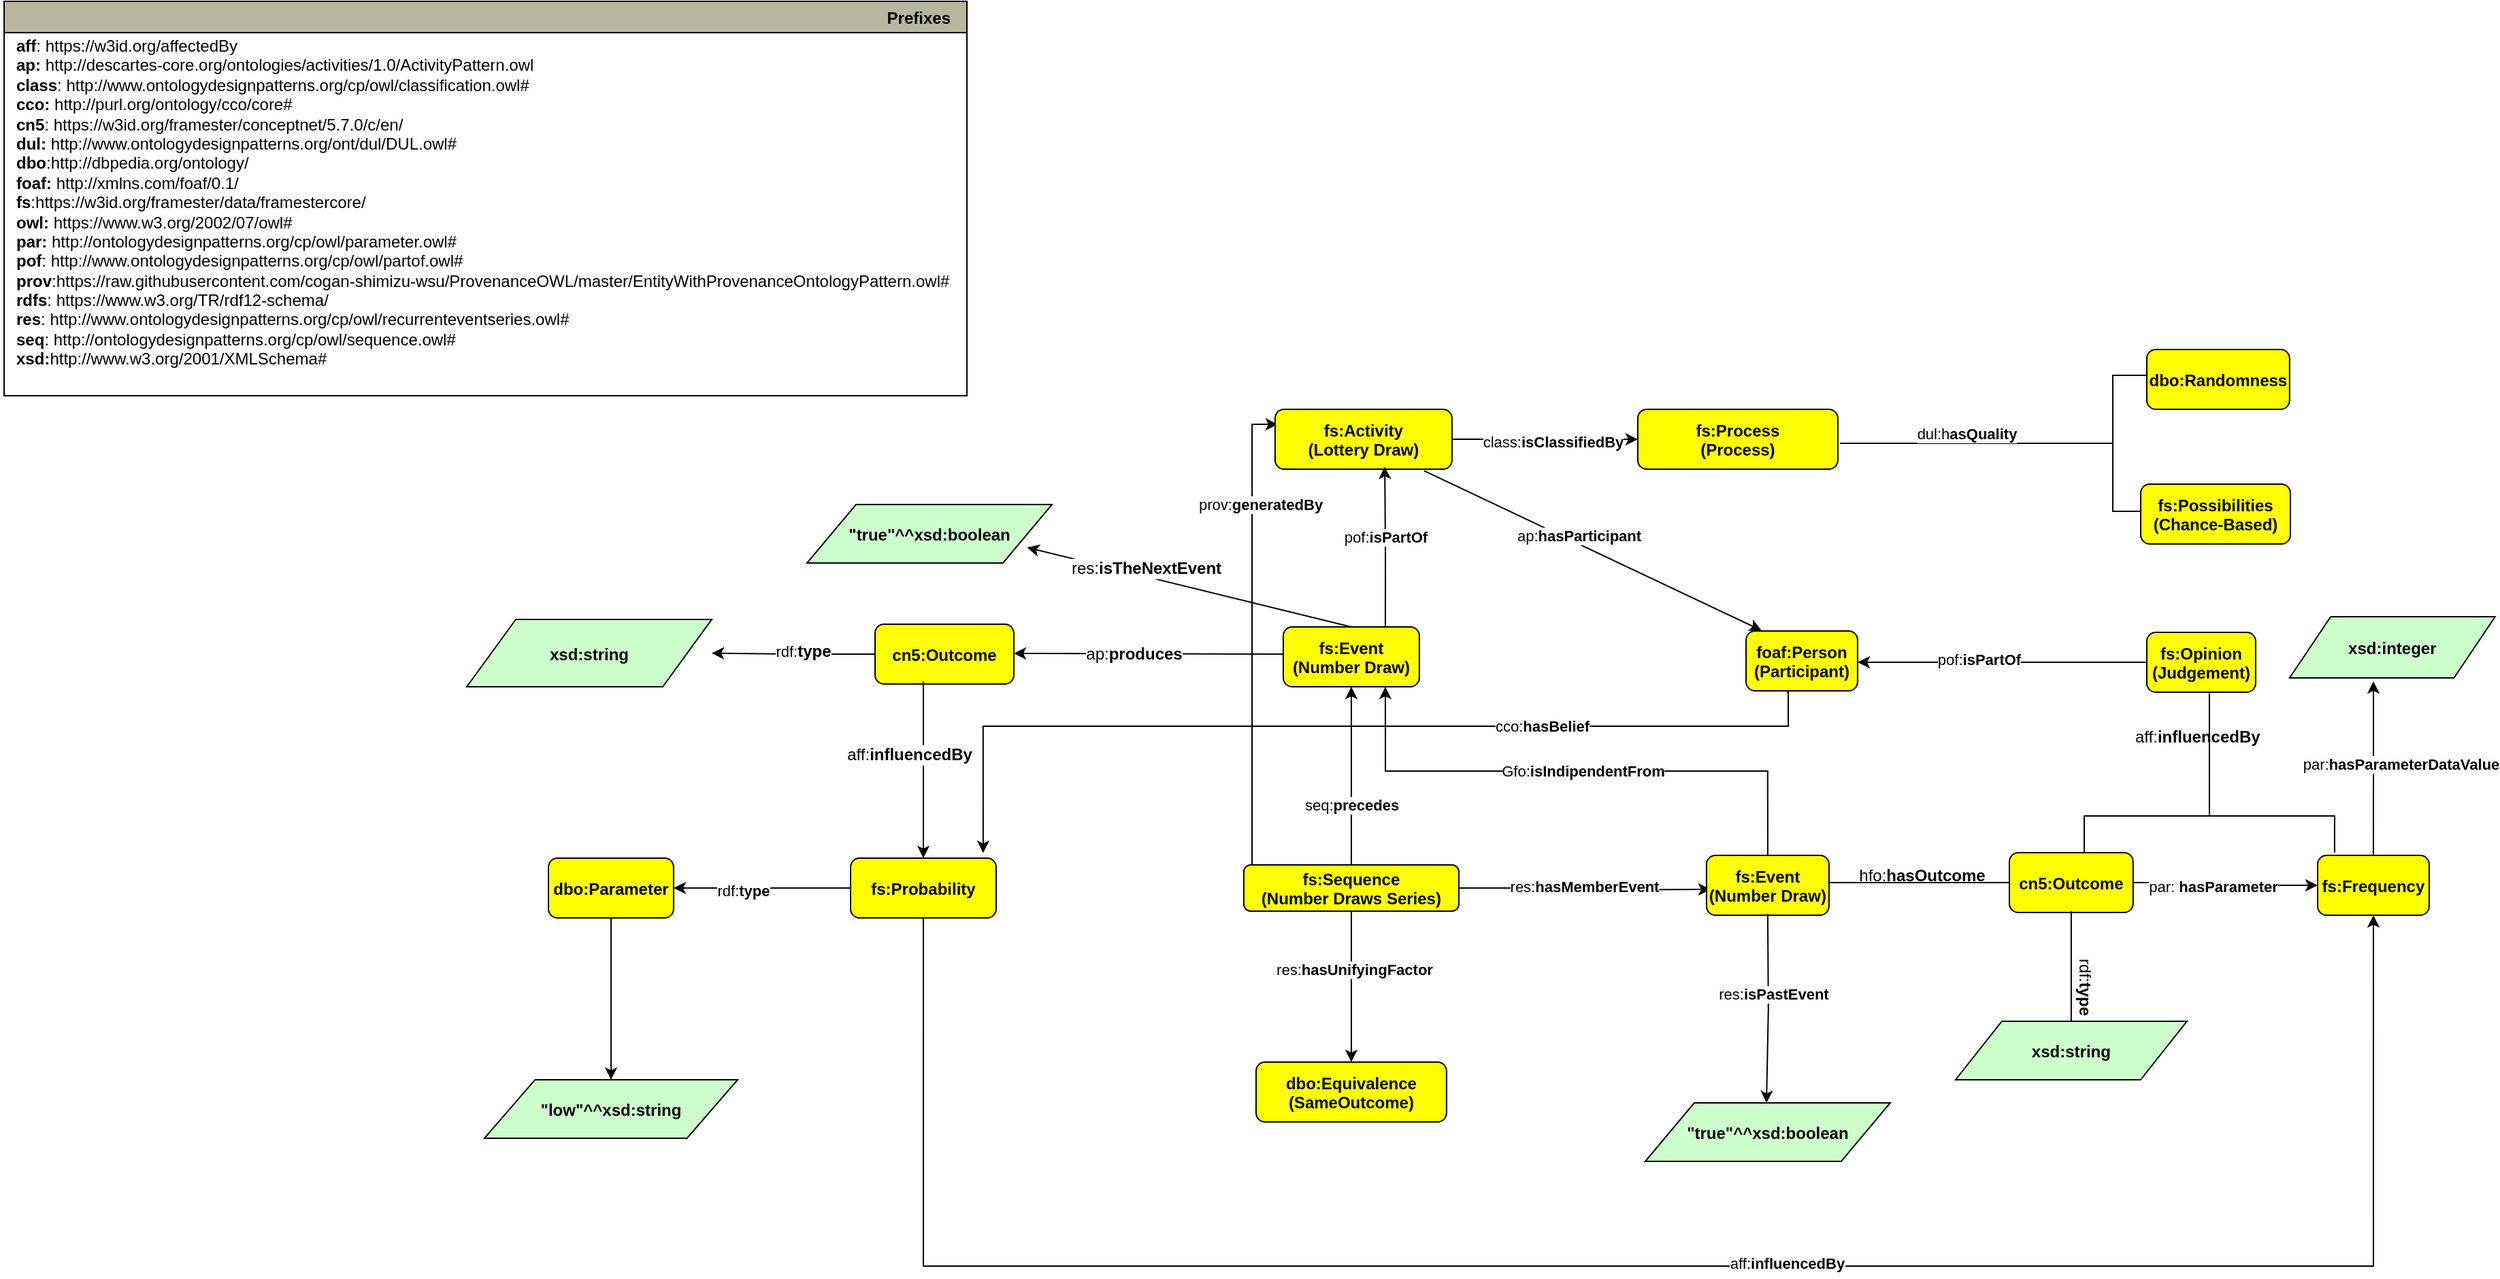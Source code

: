 <mxfile version="22.1.0" type="device">
  <diagram id="Zw8teMte6me5rYNHnaHX" name="Page-1">
    <mxGraphModel dx="1877" dy="581" grid="1" gridSize="10" guides="1" tooltips="1" connect="1" arrows="1" fold="1" page="1" pageScale="1" pageWidth="827" pageHeight="1169" math="0" shadow="0">
      <root>
        <mxCell id="0" />
        <mxCell id="1" parent="0" />
        <mxCell id="9CHXlj7oDI2Sfz7KYW_z-1" style="edgeStyle=orthogonalEdgeStyle;rounded=0;orthogonalLoop=1;jettySize=auto;html=1;" parent="1" source="9CHXlj7oDI2Sfz7KYW_z-42" target="9CHXlj7oDI2Sfz7KYW_z-9" edge="1">
          <mxGeometry relative="1" as="geometry">
            <mxPoint x="738.94" y="750" as="sourcePoint" />
          </mxGeometry>
        </mxCell>
        <mxCell id="9CHXlj7oDI2Sfz7KYW_z-2" value="class:&lt;b style=&quot;border-color: var(--border-color);&quot;&gt;isClassifiedBy&lt;/b&gt;" style="edgeLabel;html=1;align=center;verticalAlign=middle;resizable=0;points=[];" parent="9CHXlj7oDI2Sfz7KYW_z-1" vertex="1" connectable="0">
          <mxGeometry x="0.079" y="-2" relative="1" as="geometry">
            <mxPoint as="offset" />
          </mxGeometry>
        </mxCell>
        <mxCell id="9CHXlj7oDI2Sfz7KYW_z-3" value="fs:Event&#xa;(Number Draw)" style="graphMlID=n4;shape=rect;rounded=1;arcsize=30;fillColor=#ffff00;strokeColor=#000000;strokeWidth=1.0;fontStyle=1" parent="1" vertex="1">
          <mxGeometry x="689.95" y="800" width="100" height="44" as="geometry" />
        </mxCell>
        <mxCell id="oJPYlwBUDY8PVrJOYScc-43" style="edgeStyle=orthogonalEdgeStyle;rounded=0;orthogonalLoop=1;jettySize=auto;html=1;entryX=0.911;entryY=-0.086;entryDx=0;entryDy=0;entryPerimeter=0;" parent="1" target="9CHXlj7oDI2Sfz7KYW_z-10" edge="1">
          <mxGeometry relative="1" as="geometry">
            <mxPoint x="1060" y="848" as="sourcePoint" />
            <mxPoint x="470" y="960" as="targetPoint" />
            <Array as="points">
              <mxPoint x="1061" y="848" />
              <mxPoint x="1061" y="873" />
              <mxPoint x="469" y="873" />
            </Array>
          </mxGeometry>
        </mxCell>
        <mxCell id="oJPYlwBUDY8PVrJOYScc-47" value="&lt;span style=&quot;border-color: var(--border-color);&quot;&gt;cco:&lt;/span&gt;&lt;b style=&quot;border-color: var(--border-color);&quot;&gt;hasBelief&lt;/b&gt;" style="edgeLabel;html=1;align=center;verticalAlign=middle;resizable=0;points=[];" parent="oJPYlwBUDY8PVrJOYScc-43" vertex="1" connectable="0">
          <mxGeometry x="-0.519" relative="1" as="geometry">
            <mxPoint x="-36" as="offset" />
          </mxGeometry>
        </mxCell>
        <mxCell id="9CHXlj7oDI2Sfz7KYW_z-8" value="foaf:Person&#xa;(Participant)" style="graphMlID=n4;shape=rect;rounded=1;arcsize=30;fillColor=#ffff00;strokeColor=#000000;strokeWidth=1.0;fontStyle=1" parent="1" vertex="1">
          <mxGeometry x="1030" y="803" width="81.968" height="44" as="geometry" />
        </mxCell>
        <mxCell id="9CHXlj7oDI2Sfz7KYW_z-9" value="fs:Process&#xa;(Process)" style="graphMlID=n4;shape=rect;rounded=1;arcsize=30;fillColor=#ffff00;strokeColor=#000000;strokeWidth=1.0;fontStyle=1" parent="1" vertex="1">
          <mxGeometry x="950.44" y="640" width="147.01" height="44" as="geometry" />
        </mxCell>
        <mxCell id="oJPYlwBUDY8PVrJOYScc-23" style="edgeStyle=orthogonalEdgeStyle;rounded=0;orthogonalLoop=1;jettySize=auto;html=1;exitX=0.5;exitY=1;exitDx=0;exitDy=0;entryX=0.5;entryY=1;entryDx=0;entryDy=0;" parent="1" source="9CHXlj7oDI2Sfz7KYW_z-10" target="oJPYlwBUDY8PVrJOYScc-6" edge="1">
          <mxGeometry relative="1" as="geometry">
            <Array as="points">
              <mxPoint x="426" y="1270" />
              <mxPoint x="1491" y="1270" />
            </Array>
          </mxGeometry>
        </mxCell>
        <mxCell id="oJPYlwBUDY8PVrJOYScc-24" value="aff:&lt;b&gt;influencedBy&lt;/b&gt;" style="edgeLabel;html=1;align=center;verticalAlign=middle;resizable=0;points=[];" parent="oJPYlwBUDY8PVrJOYScc-23" vertex="1" connectable="0">
          <mxGeometry x="0.164" y="2" relative="1" as="geometry">
            <mxPoint x="-29" as="offset" />
          </mxGeometry>
        </mxCell>
        <mxCell id="oJPYlwBUDY8PVrJOYScc-35" style="edgeStyle=orthogonalEdgeStyle;rounded=0;orthogonalLoop=1;jettySize=auto;html=1;exitX=0;exitY=0.5;exitDx=0;exitDy=0;entryX=1;entryY=0.5;entryDx=0;entryDy=0;" parent="1" source="9CHXlj7oDI2Sfz7KYW_z-10" target="oJPYlwBUDY8PVrJOYScc-34" edge="1">
          <mxGeometry relative="1" as="geometry" />
        </mxCell>
        <mxCell id="oJPYlwBUDY8PVrJOYScc-36" value="rdf:&lt;b&gt;type&lt;/b&gt;" style="edgeLabel;html=1;align=center;verticalAlign=middle;resizable=0;points=[];" parent="oJPYlwBUDY8PVrJOYScc-35" vertex="1" connectable="0">
          <mxGeometry x="0.218" y="2" relative="1" as="geometry">
            <mxPoint as="offset" />
          </mxGeometry>
        </mxCell>
        <mxCell id="9CHXlj7oDI2Sfz7KYW_z-10" value="fs:Probability" style="graphMlID=n4;shape=rect;rounded=1;arcsize=30;fillColor=#ffff00;strokeColor=#000000;strokeWidth=1.0;fontStyle=1" parent="1" vertex="1">
          <mxGeometry x="372" y="970" width="106.97" height="44" as="geometry" />
        </mxCell>
        <mxCell id="9CHXlj7oDI2Sfz7KYW_z-13" style="edgeStyle=orthogonalEdgeStyle;rounded=0;orthogonalLoop=1;jettySize=auto;html=1;exitX=0.5;exitY=0;exitDx=0;exitDy=0;entryX=0.5;entryY=1;entryDx=0;entryDy=0;" parent="1" source="9CHXlj7oDI2Sfz7KYW_z-17" target="9CHXlj7oDI2Sfz7KYW_z-3" edge="1">
          <mxGeometry relative="1" as="geometry" />
        </mxCell>
        <mxCell id="9CHXlj7oDI2Sfz7KYW_z-14" value="seq:&lt;b&gt;precedes&lt;/b&gt;" style="edgeLabel;html=1;align=center;verticalAlign=middle;resizable=0;points=[];" parent="9CHXlj7oDI2Sfz7KYW_z-13" vertex="1" connectable="0">
          <mxGeometry x="0.049" y="3" relative="1" as="geometry">
            <mxPoint x="3" y="24" as="offset" />
          </mxGeometry>
        </mxCell>
        <mxCell id="9CHXlj7oDI2Sfz7KYW_z-15" style="edgeStyle=orthogonalEdgeStyle;rounded=0;orthogonalLoop=1;jettySize=auto;html=1;exitX=1;exitY=0.5;exitDx=0;exitDy=0;" parent="1" source="9CHXlj7oDI2Sfz7KYW_z-17" edge="1">
          <mxGeometry relative="1" as="geometry">
            <mxPoint x="1003.94" y="993.0" as="targetPoint" />
          </mxGeometry>
        </mxCell>
        <mxCell id="9CHXlj7oDI2Sfz7KYW_z-16" value="res:&lt;b style=&quot;border-color: var(--border-color);&quot;&gt;hasMemberEvent&lt;/b&gt;" style="edgeLabel;html=1;align=center;verticalAlign=middle;resizable=0;points=[];" parent="9CHXlj7oDI2Sfz7KYW_z-15" vertex="1" connectable="0">
          <mxGeometry x="-0.021" y="1" relative="1" as="geometry">
            <mxPoint as="offset" />
          </mxGeometry>
        </mxCell>
        <mxCell id="M7dF_7UTcZpXlqOXVH3X-3" style="edgeStyle=orthogonalEdgeStyle;rounded=0;orthogonalLoop=1;jettySize=auto;html=1;exitX=0;exitY=0;exitDx=0;exitDy=0;entryX=0;entryY=0.25;entryDx=0;entryDy=0;" parent="1" edge="1">
          <mxGeometry relative="1" as="geometry">
            <Array as="points">
              <mxPoint x="667" y="976" />
              <mxPoint x="667" y="651" />
            </Array>
            <mxPoint x="665.94" y="975" as="sourcePoint" />
            <mxPoint x="685.94" y="651" as="targetPoint" />
          </mxGeometry>
        </mxCell>
        <mxCell id="M7dF_7UTcZpXlqOXVH3X-4" value="prov:&lt;b&gt;generatedBy&lt;/b&gt;" style="edgeLabel;html=1;align=center;verticalAlign=middle;resizable=0;points=[];" parent="M7dF_7UTcZpXlqOXVH3X-3" vertex="1" connectable="0">
          <mxGeometry x="0.237" y="1" relative="1" as="geometry">
            <mxPoint x="7" y="-54" as="offset" />
          </mxGeometry>
        </mxCell>
        <mxCell id="9CHXlj7oDI2Sfz7KYW_z-17" value="fs:Sequence&#xa;(Number Draws Series)" style="graphMlID=n4;shape=rect;rounded=1;arcsize=30;fillColor=#ffff00;strokeColor=#000000;strokeWidth=1.0;fontStyle=1" parent="1" vertex="1">
          <mxGeometry x="660.94" y="975" width="158.02" height="34" as="geometry" />
        </mxCell>
        <mxCell id="9CHXlj7oDI2Sfz7KYW_z-22" value="xsd:integer" style="graphMlID=n6;shape=parallelogram;fillColor=#ccffcc;strokeColor=#000000;strokeWidth=1.0;fontStyle=1" parent="1" vertex="1">
          <mxGeometry x="1429.4" y="792.5" width="151" height="45" as="geometry" />
        </mxCell>
        <mxCell id="9CHXlj7oDI2Sfz7KYW_z-23" style="rounded=0;orthogonalLoop=1;jettySize=auto;html=1;exitX=0;exitY=0.5;exitDx=0;exitDy=0;exitPerimeter=0;edgeStyle=orthogonalEdgeStyle;strokeColor=none;" parent="1" edge="1">
          <mxGeometry relative="1" as="geometry">
            <mxPoint x="1248.94" y="980" as="targetPoint" />
            <mxPoint x="1228.94" y="988" as="sourcePoint" />
          </mxGeometry>
        </mxCell>
        <mxCell id="9CHXlj7oDI2Sfz7KYW_z-28" value="Prefixes" style="graphMlID=n0;shape=swimlane;startSize=23;fillColor=#b7b69e;strokeColor=#000000;strokeWidth=1.0;align=right;spacingRight=10;fontStyle=1" parent="1" vertex="1">
          <mxGeometry x="-250" y="340" width="707.5" height="290" as="geometry" />
        </mxCell>
        <mxCell id="9CHXlj7oDI2Sfz7KYW_z-29" value="&lt;div style=&quot;text-align: left;&quot;&gt;&lt;b&gt;aff&lt;/b&gt;:&amp;nbsp;https://w3id.org/affectedBy&lt;/div&gt;&lt;div style=&quot;text-align: left;&quot;&gt;&lt;b&gt;ap:&amp;nbsp;&lt;/b&gt;http://descartes-core.org/ontologies/activities/1.0/ActivityPattern.owl&lt;/div&gt;&lt;div style=&quot;text-align: left;&quot;&gt;&lt;b style=&quot;font-weight: bold; background-color: initial;&quot;&gt;class&lt;/b&gt;&lt;span style=&quot;font-weight: normal; background-color: initial;&quot;&gt;: http://www.ontologydesignpatterns.org/cp/owl/classification.owl#&lt;/span&gt;&lt;/div&gt;&lt;div style=&quot;text-align: left;&quot;&gt;&lt;span style=&quot;background-color: initial;&quot;&gt;&lt;b&gt;cco:&amp;nbsp;&lt;/b&gt;&lt;/span&gt;http://purl.org/ontology/cco/core#&lt;/div&gt;&lt;div style=&quot;text-align: left;&quot;&gt;&lt;span style=&quot;background-color: initial;&quot;&gt;&lt;b&gt;cn5&lt;/b&gt;&lt;/span&gt;&lt;span style=&quot;font-weight: normal; background-color: initial;&quot;&gt;:&amp;nbsp;&lt;/span&gt;&lt;span style=&quot;background-color: initial;&quot;&gt;https:​/​/​w3id.​org/​framester/​conceptnet/​5.​7.​0/​c/​en/​&lt;/span&gt;&lt;/div&gt;&lt;div style=&quot;text-align: left;&quot;&gt;&lt;span style=&quot;background-color: initial;&quot;&gt;&lt;b&gt;dul:&lt;/b&gt;&lt;/span&gt;&lt;span style=&quot;font-weight: normal; background-color: initial;&quot;&gt;&amp;nbsp;&lt;/span&gt;&lt;span style=&quot;background-color: initial;&quot;&gt;http://www.ontologydesignpatterns.org/ont/dul/DUL.owl#&lt;/span&gt;&lt;/div&gt;&lt;div style=&quot;text-align: left;&quot;&gt;&lt;span style=&quot;background-color: initial;&quot;&gt;&lt;b&gt;dbo&lt;/b&gt;:&lt;/span&gt;&lt;span style=&quot;background-color: initial;&quot;&gt;http://dbpedia.org/ontology/&lt;/span&gt;&lt;/div&gt;&lt;div style=&quot;text-align: left;&quot;&gt;&lt;span style=&quot;background-color: initial;&quot;&gt;&lt;b&gt;foaf:&amp;nbsp;&lt;/b&gt;&lt;/span&gt;&lt;span style=&quot;background-color: initial;&quot;&gt;http://xmlns.com/foaf/0.1/&lt;/span&gt;&lt;/div&gt;&lt;div style=&quot;text-align: left;&quot;&gt;&lt;span style=&quot;background-color: initial;&quot;&gt;&lt;b&gt;fs&lt;/b&gt;:&lt;/span&gt;&lt;span style=&quot;background-color: initial; text-align: center;&quot;&gt;https://w3id.org/framester/data/framestercore/&lt;/span&gt;&lt;/div&gt;&lt;div style=&quot;text-align: left;&quot;&gt;&lt;span style=&quot;background-color: initial; text-align: center;&quot;&gt;&lt;b&gt;owl:&amp;nbsp;&lt;/b&gt;&lt;/span&gt;&lt;span style=&quot;background-color: initial;&quot;&gt;https://www.w3.org/2002/07/owl#&lt;/span&gt;&lt;/div&gt;&lt;div style=&quot;text-align: left;&quot;&gt;&lt;b style=&quot;border-color: var(--border-color);&quot;&gt;par:&lt;/b&gt;&amp;nbsp;http://ontologydesignpatterns.org/cp/owl/parameter.owl#&lt;br&gt;&lt;/div&gt;&lt;div style=&quot;text-align: left;&quot;&gt;&lt;span style=&quot;background-color: initial;&quot;&gt;&lt;b&gt;pof&lt;/b&gt;:&amp;nbsp;&lt;/span&gt;&lt;span style=&quot;background-color: initial;&quot;&gt;http://www.ontologydesignpatterns.org/cp/owl/partof.owl#&lt;/span&gt;&lt;/div&gt;&lt;div style=&quot;text-align: left;&quot;&gt;&lt;span style=&quot;background-color: initial;&quot;&gt;&lt;b&gt;prov&lt;/b&gt;:&lt;/span&gt;&lt;span style=&quot;background-color: initial;&quot;&gt;https://raw.githubusercontent.com/cogan-shimizu-wsu/ProvenanceOWL/master/EntityWithProvenanceOntologyPattern.owl#&amp;nbsp;&lt;/span&gt;&lt;/div&gt;&lt;div style=&quot;text-align: left;&quot;&gt;&lt;span style=&quot;background-color: initial;&quot;&gt;&lt;b&gt;rdfs&lt;/b&gt;:&amp;nbsp;&lt;/span&gt;&lt;span style=&quot;background-color: initial;&quot;&gt;https://www.w3.org/TR/rdf12-schema/&lt;/span&gt;&lt;/div&gt;&lt;div style=&quot;text-align: left;&quot;&gt;&lt;span style=&quot;background-color: initial;&quot;&gt;&lt;b&gt;res&lt;/b&gt;:&amp;nbsp;&lt;/span&gt;&lt;span style=&quot;background-color: initial;&quot;&gt;http://www.ontologydesignpatterns.org/cp/owl/recurrenteventseries.owl#&amp;nbsp;&lt;/span&gt;&lt;/div&gt;&lt;div style=&quot;text-align: left;&quot;&gt;&lt;span style=&quot;background-color: initial;&quot;&gt;&lt;b&gt;seq&lt;/b&gt;:&amp;nbsp;&lt;/span&gt;&lt;span style=&quot;background-color: initial;&quot;&gt;http://ontologydesignpatterns.org/cp/owl/sequence.owl#&lt;/span&gt;&lt;/div&gt;&lt;div style=&quot;text-align: left;&quot;&gt;&lt;span style=&quot;background-color: initial;&quot;&gt;&lt;b&gt;xsd:&lt;/b&gt;&lt;/span&gt;&lt;span style=&quot;background-color: initial;&quot;&gt;http://www.w3.org/2001/XMLSchema#&lt;/span&gt;&lt;/div&gt;&lt;div style=&quot;text-align: left;&quot;&gt;&lt;b style=&quot;background-color: initial;&quot;&gt;&lt;br&gt;&lt;/b&gt;&lt;/div&gt;" style="text;html=1;align=center;verticalAlign=middle;resizable=0;points=[];autosize=1;strokeColor=none;fillColor=none;" parent="9CHXlj7oDI2Sfz7KYW_z-28" vertex="1">
          <mxGeometry x="-2.5" y="20" width="710" height="270" as="geometry" />
        </mxCell>
        <mxCell id="oJPYlwBUDY8PVrJOYScc-26" style="edgeStyle=orthogonalEdgeStyle;rounded=0;orthogonalLoop=1;jettySize=auto;html=1;exitX=0;exitY=0.5;exitDx=0;exitDy=0;" parent="1" source="9CHXlj7oDI2Sfz7KYW_z-37" target="T1l4sbLMmzmzh4Btzjgd-14" edge="1">
          <mxGeometry relative="1" as="geometry" />
        </mxCell>
        <mxCell id="oJPYlwBUDY8PVrJOYScc-27" value="rdf:&lt;b style=&quot;border-color: var(--border-color); font-size: 12px; background-color: rgb(251, 251, 251);&quot;&gt;type&lt;/b&gt;" style="edgeLabel;html=1;align=center;verticalAlign=middle;resizable=0;points=[];" parent="oJPYlwBUDY8PVrJOYScc-26" vertex="1" connectable="0">
          <mxGeometry x="-0.122" y="-2" relative="1" as="geometry">
            <mxPoint as="offset" />
          </mxGeometry>
        </mxCell>
        <mxCell id="9CHXlj7oDI2Sfz7KYW_z-37" value="cn5:Outcome" style="graphMlID=n4;shape=rect;rounded=1;arcsize=30;fillColor=#ffff00;strokeColor=#000000;strokeWidth=1.0;fontStyle=1" parent="1" vertex="1">
          <mxGeometry x="390" y="798" width="101.97" height="44" as="geometry" />
        </mxCell>
        <mxCell id="9CHXlj7oDI2Sfz7KYW_z-42" value="fs:Activity&#xa;(Lottery Draw)" style="graphMlID=n4;shape=rect;rounded=1;arcsize=30;fillColor=#ffff00;strokeColor=#000000;strokeWidth=1.0;fontStyle=1" parent="1" vertex="1">
          <mxGeometry x="683.94" y="640" width="130" height="44" as="geometry" />
        </mxCell>
        <mxCell id="9CHXlj7oDI2Sfz7KYW_z-45" value="" style="endArrow=classic;html=1;textDirection=ltr;rounded=0;exitX=0.348;exitY=0.955;exitDx=0;exitDy=0;exitPerimeter=0;" parent="1" source="9CHXlj7oDI2Sfz7KYW_z-37" target="9CHXlj7oDI2Sfz7KYW_z-10" edge="1">
          <mxGeometry width="50" height="50" relative="1" as="geometry">
            <mxPoint x="646.89" y="850" as="sourcePoint" />
            <mxPoint x="478.94" y="960" as="targetPoint" />
          </mxGeometry>
        </mxCell>
        <mxCell id="9CHXlj7oDI2Sfz7KYW_z-46" value="aff:&lt;b&gt;influencedBy&lt;/b&gt;" style="text;html=1;align=center;verticalAlign=middle;resizable=0;points=[];labelBackgroundColor=#ffffff;rotation=0;" parent="9CHXlj7oDI2Sfz7KYW_z-45" vertex="1" connectable="0">
          <mxGeometry x="-0.221" relative="1" as="geometry">
            <mxPoint x="-11" y="3" as="offset" />
          </mxGeometry>
        </mxCell>
        <mxCell id="9CHXlj7oDI2Sfz7KYW_z-47" value="" style="rounded=0;orthogonalLoop=1;jettySize=auto;html=1;exitX=0;exitY=0.5;exitDx=0;exitDy=0;exitPerimeter=0;edgeStyle=orthogonalEdgeStyle;strokeColor=none;" parent="1" source="9CHXlj7oDI2Sfz7KYW_z-60" edge="1">
          <mxGeometry relative="1" as="geometry">
            <mxPoint x="1253.9" y="938" as="targetPoint" />
            <mxPoint x="1410.94" y="979" as="sourcePoint" />
          </mxGeometry>
        </mxCell>
        <mxCell id="T1l4sbLMmzmzh4Btzjgd-1" style="edgeStyle=orthogonalEdgeStyle;rounded=0;orthogonalLoop=1;jettySize=auto;html=1;exitX=1;exitY=0.5;exitDx=0;exitDy=0;exitPerimeter=0;entryX=0;entryY=0.5;entryDx=0;entryDy=0;" parent="1" source="9CHXlj7oDI2Sfz7KYW_z-49" target="9CHXlj7oDI2Sfz7KYW_z-60" edge="1">
          <mxGeometry relative="1" as="geometry" />
        </mxCell>
        <mxCell id="9CHXlj7oDI2Sfz7KYW_z-49" value="" style="line;strokeWidth=1;html=1;" parent="1" vertex="1">
          <mxGeometry x="1085.94" y="978" width="145.51" height="20" as="geometry" />
        </mxCell>
        <mxCell id="9CHXlj7oDI2Sfz7KYW_z-50" value="hfo:&lt;b&gt;hasOutcome&lt;/b&gt;" style="text;html=1;align=center;verticalAlign=middle;resizable=0;points=[];autosize=1;strokeColor=none;fillColor=none;" parent="1" vertex="1">
          <mxGeometry x="1098.94" y="968" width="120" height="30" as="geometry" />
        </mxCell>
        <mxCell id="9CHXlj7oDI2Sfz7KYW_z-51" value="" style="endArrow=classic;html=1;textDirection=ltr;rounded=0;entryX=0.139;entryY=-0.009;entryDx=0;entryDy=0;entryPerimeter=0;exitX=0.842;exitY=1.027;exitDx=0;exitDy=0;exitPerimeter=0;" parent="1" source="9CHXlj7oDI2Sfz7KYW_z-42" target="9CHXlj7oDI2Sfz7KYW_z-8" edge="1">
          <mxGeometry width="50" height="50" relative="1" as="geometry">
            <mxPoint x="788.94" y="700" as="sourcePoint" />
            <mxPoint x="936.89" y="700" as="targetPoint" />
          </mxGeometry>
        </mxCell>
        <mxCell id="9CHXlj7oDI2Sfz7KYW_z-52" value="ap:&lt;b&gt;hasParticipant&lt;/b&gt;" style="edgeLabel;html=1;align=center;verticalAlign=middle;resizable=0;points=[];" parent="9CHXlj7oDI2Sfz7KYW_z-51" vertex="1" connectable="0">
          <mxGeometry x="-0.107" y="5" relative="1" as="geometry">
            <mxPoint as="offset" />
          </mxGeometry>
        </mxCell>
        <mxCell id="9CHXlj7oDI2Sfz7KYW_z-61" value="" style="rounded=0;orthogonalLoop=1;jettySize=auto;html=1;exitX=0;exitY=0.5;exitDx=0;exitDy=0;exitPerimeter=0;edgeStyle=orthogonalEdgeStyle;strokeColor=none;" parent="1" source="oJPYlwBUDY8PVrJOYScc-6" edge="1">
          <mxGeometry relative="1" as="geometry">
            <mxPoint x="1370" y="988" as="targetPoint" />
            <mxPoint x="1490" y="980" as="sourcePoint" />
          </mxGeometry>
        </mxCell>
        <mxCell id="oJPYlwBUDY8PVrJOYScc-7" style="edgeStyle=orthogonalEdgeStyle;rounded=0;orthogonalLoop=1;jettySize=auto;html=1;exitX=1;exitY=0.5;exitDx=0;exitDy=0;entryX=0;entryY=0.5;entryDx=0;entryDy=0;" parent="1" source="9CHXlj7oDI2Sfz7KYW_z-60" target="oJPYlwBUDY8PVrJOYScc-6" edge="1">
          <mxGeometry relative="1" as="geometry" />
        </mxCell>
        <mxCell id="oJPYlwBUDY8PVrJOYScc-8" value="par:&lt;b&gt; hasParameter&lt;/b&gt;" style="edgeLabel;html=1;align=center;verticalAlign=middle;resizable=0;points=[];" parent="oJPYlwBUDY8PVrJOYScc-7" vertex="1" connectable="0">
          <mxGeometry x="-0.155" y="-3" relative="1" as="geometry">
            <mxPoint as="offset" />
          </mxGeometry>
        </mxCell>
        <mxCell id="9CHXlj7oDI2Sfz7KYW_z-60" value="cn5:Outcome" style="graphMlID=n4;shape=rect;rounded=1;arcsize=30;fillColor=#ffff00;strokeColor=#000000;strokeWidth=1.0;fontStyle=1" parent="1" vertex="1">
          <mxGeometry x="1223.48" y="966" width="90.91" height="44" as="geometry" />
        </mxCell>
        <mxCell id="yFhHQV57cIzd3f87OAGP-4" style="edgeStyle=orthogonalEdgeStyle;rounded=0;orthogonalLoop=1;jettySize=auto;html=1;exitX=0.5;exitY=0;exitDx=0;exitDy=0;entryX=0.75;entryY=1;entryDx=0;entryDy=0;" parent="1" source="9CHXlj7oDI2Sfz7KYW_z-63" target="9CHXlj7oDI2Sfz7KYW_z-3" edge="1">
          <mxGeometry relative="1" as="geometry" />
        </mxCell>
        <mxCell id="yFhHQV57cIzd3f87OAGP-5" value="Gfo:&lt;b style=&quot;border-color: var(--border-color);&quot;&gt;isIndipendentFrom&lt;/b&gt;" style="edgeLabel;html=1;align=center;verticalAlign=middle;resizable=0;points=[];" parent="yFhHQV57cIzd3f87OAGP-4" vertex="1" connectable="0">
          <mxGeometry x="-0.019" relative="1" as="geometry">
            <mxPoint as="offset" />
          </mxGeometry>
        </mxCell>
        <mxCell id="9CHXlj7oDI2Sfz7KYW_z-63" value="fs:Event&#xa;(Number Draw)" style="graphMlID=n4;shape=rect;rounded=1;arcsize=30;fillColor=#ffff00;strokeColor=#000000;strokeWidth=1.0;fontStyle=1" parent="1" vertex="1">
          <mxGeometry x="1000.94" y="968" width="90" height="44" as="geometry" />
        </mxCell>
        <mxCell id="RzpL3l_7pE4UGMKXfCOK-23" value="xsd:string" style="graphMlID=n6;shape=parallelogram;fillColor=#ccffcc;strokeColor=#000000;strokeWidth=1.0;fontStyle=1" parent="1" vertex="1">
          <mxGeometry x="1183.94" y="1090" width="170" height="43" as="geometry" />
        </mxCell>
        <mxCell id="yFhHQV57cIzd3f87OAGP-2" style="edgeStyle=orthogonalEdgeStyle;rounded=0;orthogonalLoop=1;jettySize=auto;html=1;exitX=0;exitY=0.5;exitDx=0;exitDy=0;" parent="1" source="J0pF6A9lKTDRSyntQVaE-1" edge="1">
          <mxGeometry relative="1" as="geometry">
            <mxPoint x="1228.94" y="826" as="sourcePoint" />
            <mxPoint x="1111.968" y="826" as="targetPoint" />
            <Array as="points">
              <mxPoint x="1245" y="826" />
            </Array>
          </mxGeometry>
        </mxCell>
        <mxCell id="yFhHQV57cIzd3f87OAGP-3" value="pof:&lt;b&gt;isPartOf&lt;/b&gt;" style="edgeLabel;html=1;align=center;verticalAlign=middle;resizable=0;points=[];" parent="yFhHQV57cIzd3f87OAGP-2" vertex="1" connectable="0">
          <mxGeometry x="0.16" y="-2" relative="1" as="geometry">
            <mxPoint as="offset" />
          </mxGeometry>
        </mxCell>
        <mxCell id="J0pF6A9lKTDRSyntQVaE-1" value="fs:Opinion&#xa;(Judgement)" style="graphMlID=n4;shape=rect;rounded=1;arcsize=30;fillColor=#ffff00;strokeColor=#000000;strokeWidth=1.0;fontStyle=1" parent="1" vertex="1">
          <mxGeometry x="1324.47" y="804" width="80" height="44" as="geometry" />
        </mxCell>
        <mxCell id="joAxUdwlwtSYphTkRd9--10" value="" style="endArrow=classic;html=1;textDirection=ltr;rounded=0;" parent="1" edge="1">
          <mxGeometry width="50" height="50" relative="1" as="geometry">
            <mxPoint x="690" y="820" as="sourcePoint" />
            <mxPoint x="491.97" y="819.5" as="targetPoint" />
          </mxGeometry>
        </mxCell>
        <mxCell id="joAxUdwlwtSYphTkRd9--11" value="ap:&lt;b&gt;produces&lt;/b&gt;" style="text;html=1;align=center;verticalAlign=middle;resizable=0;points=[];labelBackgroundColor=#ffffff;rotation=0;" parent="joAxUdwlwtSYphTkRd9--10" vertex="1" connectable="0">
          <mxGeometry x="-0.221" relative="1" as="geometry">
            <mxPoint x="-33" as="offset" />
          </mxGeometry>
        </mxCell>
        <mxCell id="9NzTIGKb-yHZweiVL87Q-2" value="" style="strokeWidth=1;html=1;shape=mxgraph.flowchart.annotation_2;align=left;labelPosition=right;pointerEvents=1;" parent="1" vertex="1">
          <mxGeometry x="1274.47" y="615" width="50" height="100" as="geometry" />
        </mxCell>
        <mxCell id="9NzTIGKb-yHZweiVL87Q-3" value="dbo:Randomness" style="graphMlID=n4;shape=rect;rounded=1;arcsize=30;fillColor=#ffff00;strokeColor=#000000;strokeWidth=1.0;fontStyle=1" parent="1" vertex="1">
          <mxGeometry x="1324.47" y="596" width="104.93" height="44" as="geometry" />
        </mxCell>
        <mxCell id="9NzTIGKb-yHZweiVL87Q-4" value="" style="line;strokeWidth=1;html=1;" parent="1" vertex="1">
          <mxGeometry x="1099" y="635" width="191" height="60" as="geometry" />
        </mxCell>
        <mxCell id="9NzTIGKb-yHZweiVL87Q-6" value="dul:h&lt;b style=&quot;border-color: var(--border-color);&quot;&gt;asQuality&lt;/b&gt;" style="edgeLabel;html=1;align=center;verticalAlign=middle;resizable=0;points=[];" parent="1" vertex="1" connectable="0">
          <mxGeometry x="1170" y="655" as="geometry">
            <mxPoint x="22" y="3" as="offset" />
          </mxGeometry>
        </mxCell>
        <mxCell id="9NzTIGKb-yHZweiVL87Q-7" value="fs:Possibilities&#xa;(Chance-Based)" style="graphMlID=n4;shape=rect;rounded=1;arcsize=30;fillColor=#ffff00;strokeColor=#000000;strokeWidth=1.0;fontStyle=1" parent="1" vertex="1">
          <mxGeometry x="1320" y="695" width="110" height="44" as="geometry" />
        </mxCell>
        <mxCell id="9NzTIGKb-yHZweiVL87Q-10" value="&#xa;&quot;true&quot;^^xsd:boolean&#xa;" style="graphMlID=n6;shape=parallelogram;fillColor=#ccffcc;strokeColor=#000000;strokeWidth=1.0;fontStyle=1" parent="1" vertex="1">
          <mxGeometry x="340" y="710" width="180" height="43" as="geometry" />
        </mxCell>
        <mxCell id="9NzTIGKb-yHZweiVL87Q-13" value="" style="endArrow=classic;html=1;textDirection=ltr;rounded=0;entryX=0.898;entryY=0.735;entryDx=0;entryDy=0;exitX=0.5;exitY=0;exitDx=0;exitDy=0;entryPerimeter=0;" parent="1" source="9CHXlj7oDI2Sfz7KYW_z-3" target="9NzTIGKb-yHZweiVL87Q-10" edge="1">
          <mxGeometry width="50" height="50" relative="1" as="geometry">
            <mxPoint x="610" y="800" as="sourcePoint" />
            <mxPoint x="737.95" y="770" as="targetPoint" />
          </mxGeometry>
        </mxCell>
        <mxCell id="9NzTIGKb-yHZweiVL87Q-14" value="res:&lt;b&gt;isTheNextEvent&lt;/b&gt;" style="text;html=1;align=center;verticalAlign=middle;resizable=0;points=[];labelBackgroundColor=#ffffff;rotation=0;" parent="9NzTIGKb-yHZweiVL87Q-13" vertex="1" connectable="0">
          <mxGeometry x="-0.221" relative="1" as="geometry">
            <mxPoint x="-58" y="-21" as="offset" />
          </mxGeometry>
        </mxCell>
        <mxCell id="OWTpK2EfcZK1wVOOlTRi-3" style="edgeStyle=orthogonalEdgeStyle;rounded=0;orthogonalLoop=1;jettySize=auto;html=1;exitX=0.5;exitY=1;exitDx=0;exitDy=0;" parent="1" edge="1">
          <mxGeometry relative="1" as="geometry">
            <mxPoint x="1045.94" y="1011" as="sourcePoint" />
            <mxPoint x="1045" y="1150" as="targetPoint" />
          </mxGeometry>
        </mxCell>
        <mxCell id="OWTpK2EfcZK1wVOOlTRi-4" value="res:&lt;b&gt;isPastEvent&lt;/b&gt;" style="edgeLabel;html=1;align=center;verticalAlign=middle;resizable=0;points=[];" parent="OWTpK2EfcZK1wVOOlTRi-3" vertex="1" connectable="0">
          <mxGeometry x="-0.242" y="1" relative="1" as="geometry">
            <mxPoint x="2" y="6" as="offset" />
          </mxGeometry>
        </mxCell>
        <mxCell id="T1l4sbLMmzmzh4Btzjgd-8" value="" style="line;strokeWidth=1;html=1;direction=south;" parent="1" vertex="1">
          <mxGeometry x="1263.93" y="1009" width="10" height="81" as="geometry" />
        </mxCell>
        <mxCell id="T1l4sbLMmzmzh4Btzjgd-10" value="rdf:&lt;b style=&quot;border-color: var(--border-color);&quot;&gt;type&lt;/b&gt;" style="text;html=1;strokeColor=none;fillColor=none;align=center;verticalAlign=middle;whiteSpace=wrap;rounded=0;rotation=90;" parent="1" vertex="1">
          <mxGeometry x="1248.94" y="1050" width="60" height="30" as="geometry" />
        </mxCell>
        <mxCell id="T1l4sbLMmzmzh4Btzjgd-12" style="edgeStyle=orthogonalEdgeStyle;rounded=0;orthogonalLoop=1;jettySize=auto;html=1;exitX=0.75;exitY=0;exitDx=0;exitDy=0;entryX=0.62;entryY=0.959;entryDx=0;entryDy=0;entryPerimeter=0;" parent="1" source="9CHXlj7oDI2Sfz7KYW_z-3" target="9CHXlj7oDI2Sfz7KYW_z-42" edge="1">
          <mxGeometry relative="1" as="geometry" />
        </mxCell>
        <mxCell id="T1l4sbLMmzmzh4Btzjgd-13" value="pof:&lt;b style=&quot;border-color: var(--border-color);&quot;&gt;isPartOf&lt;/b&gt;" style="edgeLabel;html=1;align=center;verticalAlign=middle;resizable=0;points=[];" parent="T1l4sbLMmzmzh4Btzjgd-12" vertex="1" connectable="0">
          <mxGeometry x="0.121" relative="1" as="geometry">
            <mxPoint as="offset" />
          </mxGeometry>
        </mxCell>
        <mxCell id="T1l4sbLMmzmzh4Btzjgd-14" value="xsd:string" style="graphMlID=n6;shape=parallelogram;fillColor=#ccffcc;strokeColor=#000000;strokeWidth=1.0;fontStyle=1" parent="1" vertex="1">
          <mxGeometry x="90" y="794.5" width="180" height="49.5" as="geometry" />
        </mxCell>
        <mxCell id="oJPYlwBUDY8PVrJOYScc-1" value="dbo:Equivalence&#xa;(SameOutcome)" style="graphMlID=n4;shape=rect;rounded=1;arcsize=30;fillColor=#ffff00;strokeColor=#000000;strokeWidth=1.0;fontStyle=1" parent="1" vertex="1">
          <mxGeometry x="669.97" y="1120" width="139.97" height="44" as="geometry" />
        </mxCell>
        <mxCell id="oJPYlwBUDY8PVrJOYScc-3" style="edgeStyle=orthogonalEdgeStyle;rounded=0;orthogonalLoop=1;jettySize=auto;html=1;exitX=0.5;exitY=1;exitDx=0;exitDy=0;" parent="1" source="9CHXlj7oDI2Sfz7KYW_z-17" target="oJPYlwBUDY8PVrJOYScc-1" edge="1">
          <mxGeometry relative="1" as="geometry" />
        </mxCell>
        <mxCell id="oJPYlwBUDY8PVrJOYScc-4" value="res:&lt;b&gt;hasUnifyingFactor&lt;/b&gt;" style="edgeLabel;html=1;align=center;verticalAlign=middle;resizable=0;points=[];" parent="oJPYlwBUDY8PVrJOYScc-3" vertex="1" connectable="0">
          <mxGeometry x="-0.225" y="2" relative="1" as="geometry">
            <mxPoint as="offset" />
          </mxGeometry>
        </mxCell>
        <mxCell id="oJPYlwBUDY8PVrJOYScc-5" value="" style="rounded=0;orthogonalLoop=1;jettySize=auto;html=1;exitX=0;exitY=0.5;exitDx=0;exitDy=0;exitPerimeter=0;edgeStyle=orthogonalEdgeStyle;strokeColor=none;" parent="1" target="oJPYlwBUDY8PVrJOYScc-6" edge="1">
          <mxGeometry relative="1" as="geometry">
            <mxPoint x="1370" y="988" as="targetPoint" />
            <mxPoint x="1490" y="980" as="sourcePoint" />
          </mxGeometry>
        </mxCell>
        <mxCell id="oJPYlwBUDY8PVrJOYScc-12" style="edgeStyle=orthogonalEdgeStyle;rounded=0;orthogonalLoop=1;jettySize=auto;html=1;exitX=0.5;exitY=0;exitDx=0;exitDy=0;" parent="1" source="oJPYlwBUDY8PVrJOYScc-6" edge="1">
          <mxGeometry relative="1" as="geometry">
            <mxPoint x="1491" y="840" as="targetPoint" />
          </mxGeometry>
        </mxCell>
        <mxCell id="oJPYlwBUDY8PVrJOYScc-13" value="par:&lt;b style=&quot;border-color: var(--border-color);&quot;&gt;hasParameterDataValue&lt;/b&gt;" style="edgeLabel;html=1;align=center;verticalAlign=middle;resizable=0;points=[];" parent="oJPYlwBUDY8PVrJOYScc-12" vertex="1" connectable="0">
          <mxGeometry x="0.061" y="-1" relative="1" as="geometry">
            <mxPoint x="18" as="offset" />
          </mxGeometry>
        </mxCell>
        <mxCell id="oJPYlwBUDY8PVrJOYScc-6" value="fs:Frequency" style="graphMlID=n4;shape=rect;rounded=1;arcsize=30;fillColor=#ffff00;strokeColor=#000000;strokeWidth=1.0;fontStyle=1" parent="1" vertex="1">
          <mxGeometry x="1449.996" y="968" width="81.968" height="44" as="geometry" />
        </mxCell>
        <mxCell id="oJPYlwBUDY8PVrJOYScc-16" value="" style="strokeWidth=1;html=1;shape=mxgraph.flowchart.annotation_2;align=left;labelPosition=right;pointerEvents=1;direction=south;" parent="1" vertex="1">
          <mxGeometry x="1278.47" y="912" width="184" height="54" as="geometry" />
        </mxCell>
        <mxCell id="oJPYlwBUDY8PVrJOYScc-19" value="" style="line;strokeWidth=1;html=1;direction=south;" parent="1" vertex="1">
          <mxGeometry x="1365.47" y="848" width="10" height="65" as="geometry" />
        </mxCell>
        <mxCell id="oJPYlwBUDY8PVrJOYScc-22" value="aff:&lt;b&gt;influencedBy&lt;/b&gt;" style="text;whiteSpace=wrap;html=1;" parent="1" vertex="1">
          <mxGeometry x="1314.39" y="867" width="96.06" height="27" as="geometry" />
        </mxCell>
        <mxCell id="oJPYlwBUDY8PVrJOYScc-28" value="&#xa;&quot;true&quot;^^xsd:boolean&#xa;" style="graphMlID=n6;shape=parallelogram;fillColor=#ccffcc;strokeColor=#000000;strokeWidth=1.0;fontStyle=1" parent="1" vertex="1">
          <mxGeometry x="955.94" y="1150" width="180" height="43" as="geometry" />
        </mxCell>
        <mxCell id="oJPYlwBUDY8PVrJOYScc-29" value="&quot;low&quot;^^xsd:string" style="graphMlID=n6;shape=parallelogram;fillColor=#ccffcc;strokeColor=#000000;strokeWidth=1.0;fontStyle=1" parent="1" vertex="1">
          <mxGeometry x="102.94" y="1133" width="186.09" height="43" as="geometry" />
        </mxCell>
        <mxCell id="oJPYlwBUDY8PVrJOYScc-37" style="edgeStyle=orthogonalEdgeStyle;rounded=0;orthogonalLoop=1;jettySize=auto;html=1;exitX=0.5;exitY=1;exitDx=0;exitDy=0;entryX=0.5;entryY=0;entryDx=0;entryDy=0;" parent="1" source="oJPYlwBUDY8PVrJOYScc-34" target="oJPYlwBUDY8PVrJOYScc-29" edge="1">
          <mxGeometry relative="1" as="geometry" />
        </mxCell>
        <mxCell id="oJPYlwBUDY8PVrJOYScc-34" value="dbo:Parameter" style="graphMlID=n4;shape=rect;rounded=1;arcsize=30;fillColor=#ffff00;strokeColor=#000000;strokeWidth=1.0;fontStyle=1" parent="1" vertex="1">
          <mxGeometry x="150" y="970" width="91.97" height="44" as="geometry" />
        </mxCell>
      </root>
    </mxGraphModel>
  </diagram>
</mxfile>

